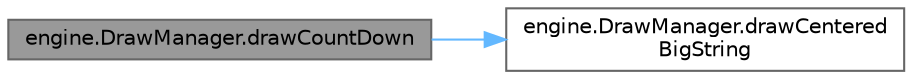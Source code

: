 digraph "engine.DrawManager.drawCountDown"
{
 // LATEX_PDF_SIZE
  bgcolor="transparent";
  edge [fontname=Helvetica,fontsize=10,labelfontname=Helvetica,labelfontsize=10];
  node [fontname=Helvetica,fontsize=10,shape=box,height=0.2,width=0.4];
  rankdir="LR";
  Node1 [id="Node000001",label="engine.DrawManager.drawCountDown",height=0.2,width=0.4,color="gray40", fillcolor="grey60", style="filled", fontcolor="black",tooltip="Countdown to game start."];
  Node1 -> Node2 [id="edge1_Node000001_Node000002",color="steelblue1",style="solid",tooltip=" "];
  Node2 [id="Node000002",label="engine.DrawManager.drawCentered\lBigString",height=0.2,width=0.4,color="grey40", fillcolor="white", style="filled",URL="$classengine_1_1_draw_manager.html#a01d2cd207f7553b79e0f73972acd514c",tooltip="Draws a centered string on big font."];
}

